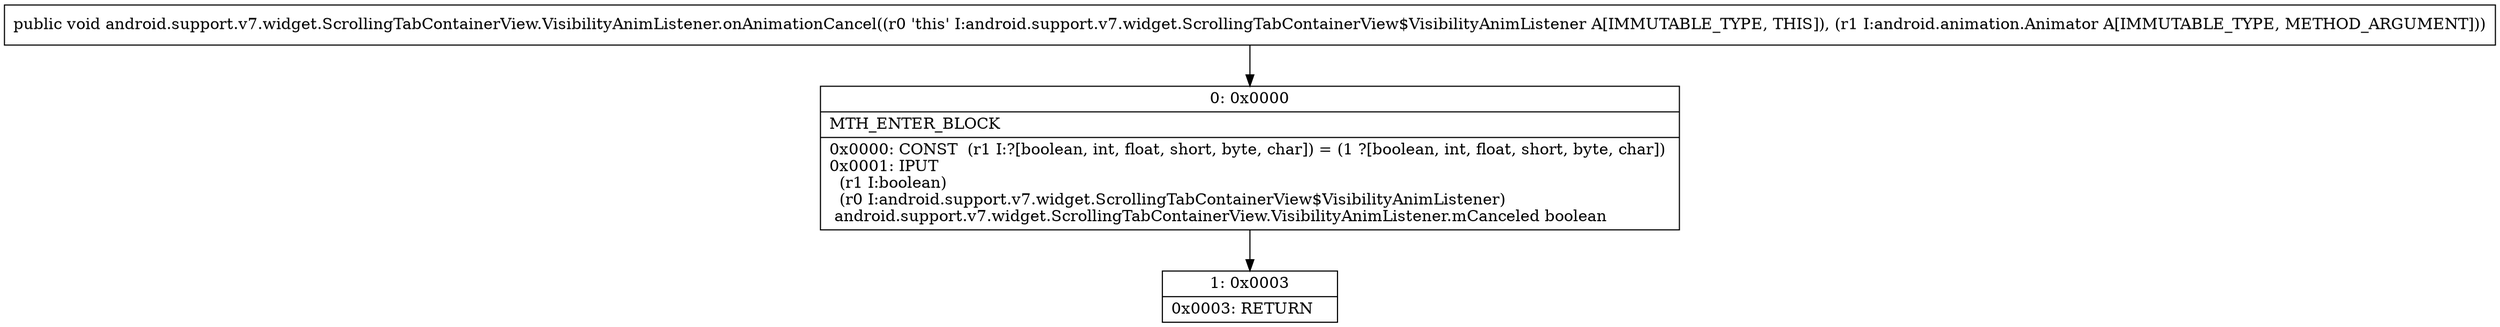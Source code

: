 digraph "CFG forandroid.support.v7.widget.ScrollingTabContainerView.VisibilityAnimListener.onAnimationCancel(Landroid\/animation\/Animator;)V" {
Node_0 [shape=record,label="{0\:\ 0x0000|MTH_ENTER_BLOCK\l|0x0000: CONST  (r1 I:?[boolean, int, float, short, byte, char]) = (1 ?[boolean, int, float, short, byte, char]) \l0x0001: IPUT  \l  (r1 I:boolean)\l  (r0 I:android.support.v7.widget.ScrollingTabContainerView$VisibilityAnimListener)\l android.support.v7.widget.ScrollingTabContainerView.VisibilityAnimListener.mCanceled boolean \l}"];
Node_1 [shape=record,label="{1\:\ 0x0003|0x0003: RETURN   \l}"];
MethodNode[shape=record,label="{public void android.support.v7.widget.ScrollingTabContainerView.VisibilityAnimListener.onAnimationCancel((r0 'this' I:android.support.v7.widget.ScrollingTabContainerView$VisibilityAnimListener A[IMMUTABLE_TYPE, THIS]), (r1 I:android.animation.Animator A[IMMUTABLE_TYPE, METHOD_ARGUMENT])) }"];
MethodNode -> Node_0;
Node_0 -> Node_1;
}

